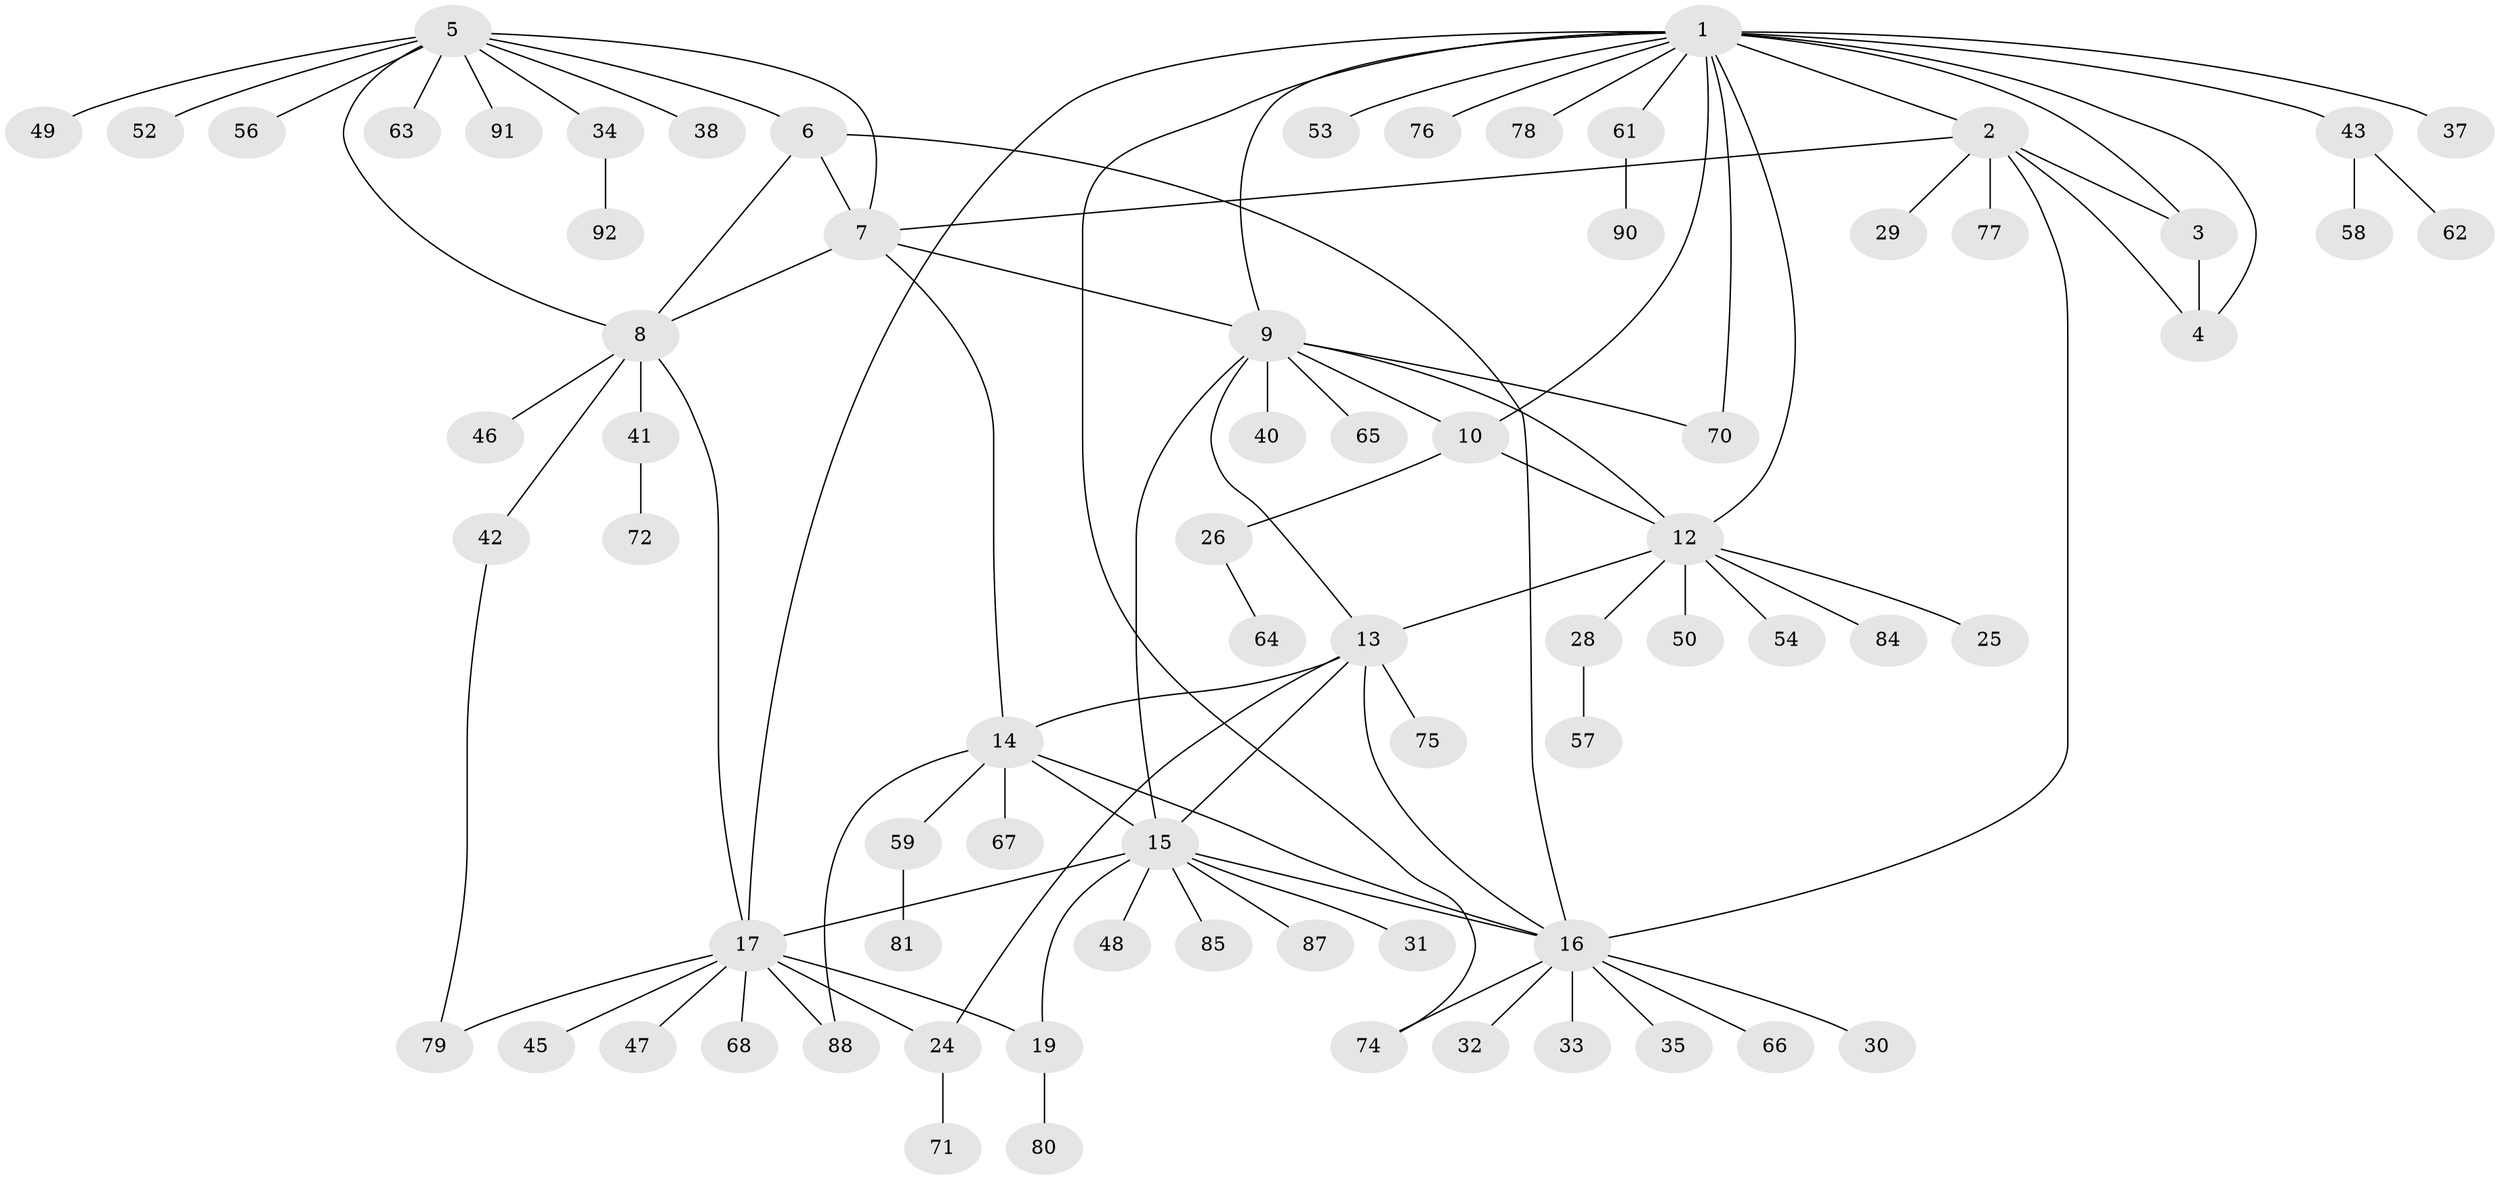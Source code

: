 // original degree distribution, {13: 0.010869565217391304, 7: 0.05434782608695652, 4: 0.03260869565217391, 3: 0.07608695652173914, 11: 0.010869565217391304, 5: 0.021739130434782608, 6: 0.03260869565217391, 8: 0.010869565217391304, 9: 0.021739130434782608, 12: 0.010869565217391304, 1: 0.5652173913043478, 2: 0.15217391304347827}
// Generated by graph-tools (version 1.1) at 2025/11/02/27/25 16:11:35]
// undirected, 73 vertices, 98 edges
graph export_dot {
graph [start="1"]
  node [color=gray90,style=filled];
  1 [super="+11"];
  2 [super="+73"];
  3 [super="+27"];
  4;
  5 [super="+21"];
  6 [super="+39"];
  7;
  8 [super="+23"];
  9 [super="+55"];
  10;
  12 [super="+69"];
  13 [super="+89"];
  14 [super="+36"];
  15 [super="+20"];
  16 [super="+22"];
  17 [super="+18"];
  19 [super="+82"];
  24;
  25;
  26;
  28 [super="+60"];
  29;
  30;
  31;
  32;
  33;
  34;
  35;
  37;
  38;
  40;
  41 [super="+51"];
  42;
  43 [super="+44"];
  45;
  46;
  47;
  48;
  49;
  50;
  52;
  53;
  54;
  56;
  57;
  58;
  59;
  61 [super="+86"];
  62;
  63;
  64;
  65;
  66;
  67;
  68;
  70;
  71 [super="+83"];
  72;
  74;
  75;
  76;
  77;
  78;
  79;
  80;
  81;
  84;
  85;
  87;
  88;
  90;
  91;
  92;
  1 -- 2;
  1 -- 3;
  1 -- 4;
  1 -- 17;
  1 -- 37;
  1 -- 43;
  1 -- 53;
  1 -- 61;
  1 -- 70;
  1 -- 74;
  1 -- 76;
  1 -- 78;
  1 -- 10;
  1 -- 12;
  1 -- 9;
  2 -- 3;
  2 -- 4;
  2 -- 7;
  2 -- 16;
  2 -- 29;
  2 -- 77;
  3 -- 4;
  5 -- 6;
  5 -- 7;
  5 -- 8;
  5 -- 34;
  5 -- 38;
  5 -- 49;
  5 -- 52;
  5 -- 56;
  5 -- 63;
  5 -- 91;
  6 -- 7;
  6 -- 8;
  6 -- 16;
  7 -- 8;
  7 -- 9;
  7 -- 14;
  8 -- 17;
  8 -- 41;
  8 -- 42;
  8 -- 46;
  9 -- 10;
  9 -- 12;
  9 -- 13;
  9 -- 40;
  9 -- 70;
  9 -- 15;
  9 -- 65;
  10 -- 12;
  10 -- 26;
  12 -- 25;
  12 -- 28;
  12 -- 50;
  12 -- 54;
  12 -- 84;
  12 -- 13;
  13 -- 14;
  13 -- 15;
  13 -- 16;
  13 -- 75;
  13 -- 24;
  14 -- 15;
  14 -- 16;
  14 -- 59;
  14 -- 67;
  14 -- 88;
  15 -- 16;
  15 -- 31;
  15 -- 48;
  15 -- 87;
  15 -- 17 [weight=2];
  15 -- 19;
  15 -- 85;
  16 -- 30;
  16 -- 32;
  16 -- 33;
  16 -- 35;
  16 -- 66;
  16 -- 74;
  17 -- 19 [weight=2];
  17 -- 79;
  17 -- 88;
  17 -- 68;
  17 -- 24;
  17 -- 45;
  17 -- 47;
  19 -- 80;
  24 -- 71;
  26 -- 64;
  28 -- 57;
  34 -- 92;
  41 -- 72;
  42 -- 79;
  43 -- 62;
  43 -- 58;
  59 -- 81;
  61 -- 90;
}
